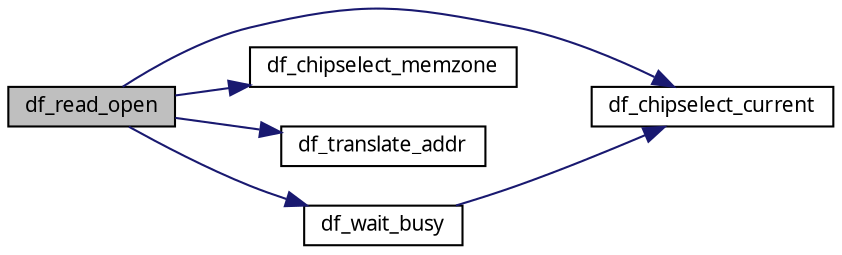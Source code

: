 digraph G
{
  edge [fontname="FreeSans.ttf",fontsize=10,labelfontname="FreeSans.ttf",labelfontsize=10];
  node [fontname="FreeSans.ttf",fontsize=10,shape=record];
  rankdir=LR;
  Node1 [label="df_read_open",height=0.2,width=0.4,color="black", fillcolor="grey75", style="filled" fontcolor="black"];
  Node1 -> Node2 [color="midnightblue",fontsize=10,style="solid",fontname="FreeSans.ttf"];
  Node2 [label="df_chipselect_current",height=0.2,width=0.4,color="black", fillcolor="white", style="filled",URL="$a00045.html#a5ce3b7c55df296782fa748c782c70cf",tooltip="This function physically selects the current addressed memory."];
  Node1 -> Node3 [color="midnightblue",fontsize=10,style="solid",fontname="FreeSans.ttf"];
  Node3 [label="df_chipselect_memzone",height=0.2,width=0.4,color="black", fillcolor="white", style="filled",URL="$a00045.html#e29a521e9a1ec9ea380a6c41a25383d9",tooltip="This function selects a DF memory according to the sector pointer."];
  Node1 -> Node4 [color="midnightblue",fontsize=10,style="solid",fontname="FreeSans.ttf"];
  Node4 [label="df_translate_addr",height=0.2,width=0.4,color="black", fillcolor="white", style="filled",URL="$a00045.html#4b342016a045dc46831fecaca66afda0",tooltip="This function translates the logical sector address to the physical byte address..."];
  Node1 -> Node5 [color="midnightblue",fontsize=10,style="solid",fontname="FreeSans.ttf"];
  Node5 [label="df_wait_busy",height=0.2,width=0.4,color="black", fillcolor="white", style="filled",URL="$a00045.html#58303393c416a654cfc0e2e0422a795a",tooltip="This function waits until the DataFlash is not busy."];
  Node5 -> Node2 [color="midnightblue",fontsize=10,style="solid",fontname="FreeSans.ttf"];
}
